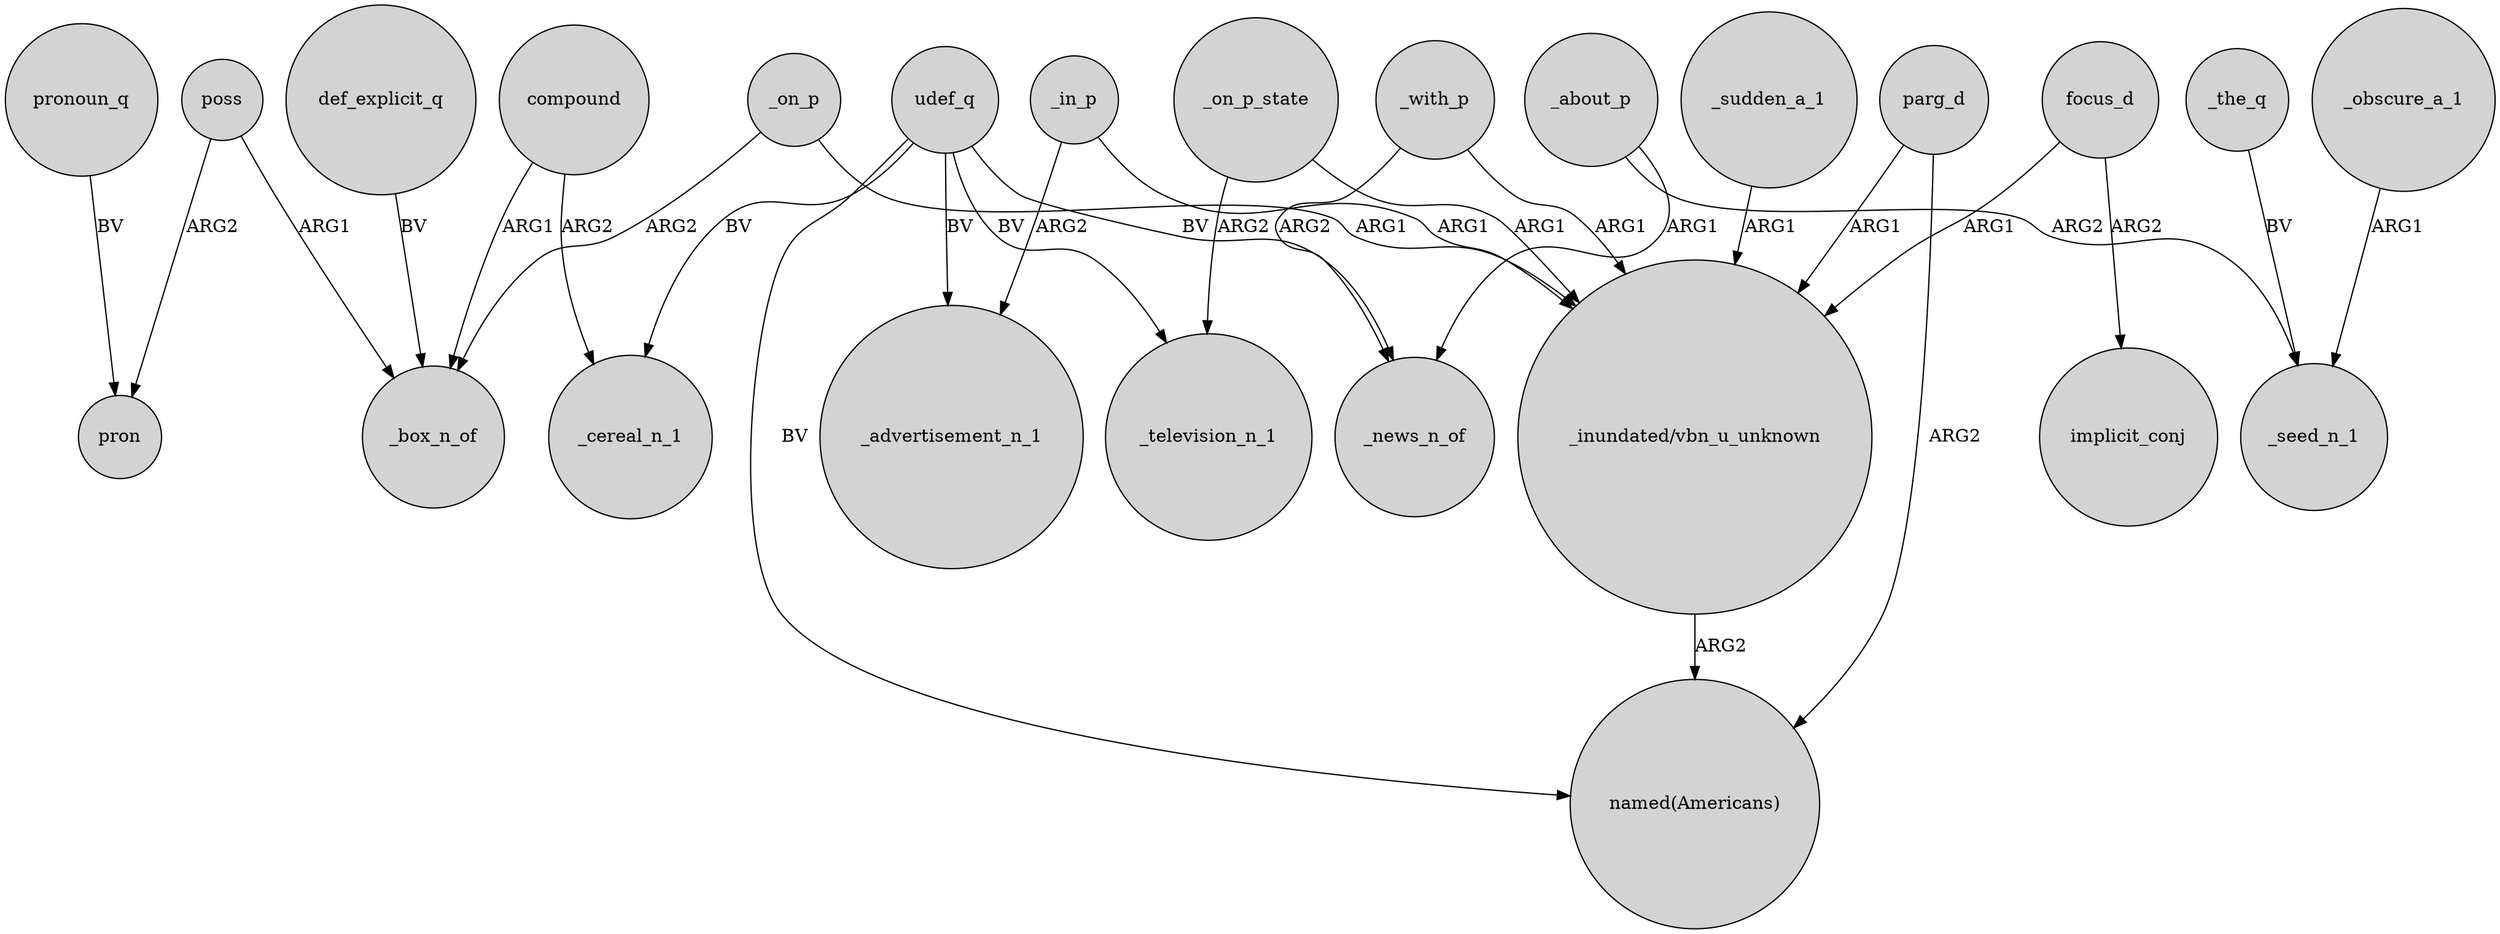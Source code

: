 digraph {
	node [shape=circle style=filled]
	poss -> pron [label=ARG2]
	udef_q -> _television_n_1 [label=BV]
	_in_p -> "_inundated/vbn_u_unknown" [label=ARG1]
	_with_p -> "_inundated/vbn_u_unknown" [label=ARG1]
	focus_d -> implicit_conj [label=ARG2]
	_on_p -> _box_n_of [label=ARG2]
	_about_p -> _seed_n_1 [label=ARG2]
	_in_p -> _advertisement_n_1 [label=ARG2]
	parg_d -> "named(Americans)" [label=ARG2]
	pronoun_q -> pron [label=BV]
	poss -> _box_n_of [label=ARG1]
	compound -> _box_n_of [label=ARG1]
	def_explicit_q -> _box_n_of [label=BV]
	_sudden_a_1 -> "_inundated/vbn_u_unknown" [label=ARG1]
	udef_q -> _advertisement_n_1 [label=BV]
	udef_q -> "named(Americans)" [label=BV]
	_with_p -> _news_n_of [label=ARG2]
	"_inundated/vbn_u_unknown" -> "named(Americans)" [label=ARG2]
	_on_p_state -> "_inundated/vbn_u_unknown" [label=ARG1]
	_on_p_state -> _television_n_1 [label=ARG2]
	udef_q -> _news_n_of [label=BV]
	parg_d -> "_inundated/vbn_u_unknown" [label=ARG1]
	_on_p -> "_inundated/vbn_u_unknown" [label=ARG1]
	_about_p -> _news_n_of [label=ARG1]
	udef_q -> _cereal_n_1 [label=BV]
	_the_q -> _seed_n_1 [label=BV]
	_obscure_a_1 -> _seed_n_1 [label=ARG1]
	focus_d -> "_inundated/vbn_u_unknown" [label=ARG1]
	compound -> _cereal_n_1 [label=ARG2]
}
